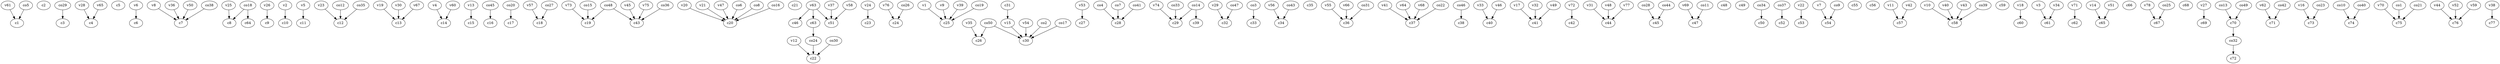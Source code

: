strict digraph  {
c1;
c2;
c3;
c4;
c5;
c6;
c7;
c8;
c9;
c10;
c11;
c12;
c13;
c14;
c15;
c16;
c17;
c18;
c19;
c20;
c21;
c22;
c23;
c24;
c25;
c26;
c27;
c28;
c29;
c30;
c31;
c32;
c33;
c34;
c35;
c36;
c37;
c38;
c39;
c40;
c41;
c42;
c43;
c44;
c45;
c46;
c47;
c48;
c49;
c50;
c51;
c52;
c53;
c54;
c55;
c56;
c57;
c58;
c59;
c60;
c61;
c62;
c63;
c64;
c65;
c66;
c67;
c68;
c69;
c70;
c71;
c72;
c73;
c74;
c75;
c76;
c77;
v1;
v2;
v3;
v4;
v5;
v6;
v7;
v8;
v9;
v10;
v11;
v12;
v13;
v14;
v15;
v16;
v17;
v18;
v19;
v20;
v21;
v22;
v23;
v24;
v25;
v26;
v27;
v28;
v29;
v30;
v31;
v32;
v33;
v34;
v35;
v36;
v37;
v38;
v39;
v40;
v41;
v42;
v43;
v44;
v45;
v46;
v47;
v48;
v49;
v50;
v51;
v52;
v53;
v54;
v55;
v56;
v57;
v58;
v59;
v60;
v61;
v62;
v63;
v64;
v65;
v66;
v67;
v68;
v69;
v70;
v71;
v72;
v73;
v74;
v75;
v76;
v77;
v78;
co1;
co2;
co3;
co4;
co5;
co6;
co7;
co8;
co9;
co10;
co11;
co12;
co13;
co14;
co15;
co16;
co17;
co18;
co19;
co20;
co21;
co22;
co23;
co24;
co25;
co26;
co27;
co28;
co29;
co30;
co31;
co32;
co33;
co34;
co35;
co36;
co37;
co38;
co39;
co40;
co41;
co42;
co43;
co44;
co45;
co46;
co47;
co48;
co49;
co50;
c31 -> v15  [weight=1];
c63 -> co24  [weight=1];
c70 -> co32  [weight=1];
v1 -> c25  [weight=1];
v2 -> c10  [weight=1];
v3 -> c61  [weight=1];
v4 -> c14  [weight=1];
v5 -> c11  [weight=1];
v6 -> c6  [weight=1];
v7 -> c54  [weight=1];
v8 -> c7  [weight=1];
v9 -> c25  [weight=1];
v10 -> c58  [weight=1];
v11 -> c57  [weight=1];
v12 -> c22  [weight=1];
v13 -> c15  [weight=1];
v14 -> c65  [weight=1];
v15 -> c30  [weight=1];
v16 -> c73  [weight=1];
v17 -> c41  [weight=1];
v18 -> c60  [weight=1];
v19 -> c13  [weight=1];
v20 -> c20  [weight=1];
v21 -> c20  [weight=1];
v22 -> c53  [weight=1];
v23 -> c12  [weight=1];
v24 -> c23  [weight=1];
v25 -> c8  [weight=1];
v26 -> c9  [weight=1];
v27 -> c69  [weight=1];
v28 -> c4  [weight=1];
v29 -> c32  [weight=1];
v30 -> c13  [weight=1];
v31 -> c44  [weight=1];
v32 -> c41  [weight=1];
v33 -> c40  [weight=1];
v34 -> c61  [weight=1];
v35 -> c26  [weight=1];
v36 -> c7  [weight=1];
v37 -> c51  [weight=1];
v38 -> c77  [weight=1];
v39 -> c25  [weight=1];
v40 -> c58  [weight=1];
v41 -> c37  [weight=1];
v42 -> c57  [weight=1];
v43 -> c58  [weight=1];
v44 -> c76  [weight=1];
v45 -> c43  [weight=1];
v46 -> c40  [weight=1];
v47 -> c20  [weight=1];
v48 -> c44  [weight=1];
v49 -> c41  [weight=1];
v50 -> c7  [weight=1];
v51 -> c65  [weight=1];
v52 -> c76  [weight=1];
v53 -> c27  [weight=1];
v54 -> c30  [weight=1];
v55 -> c36  [weight=1];
v56 -> c34  [weight=1];
v57 -> c18  [weight=1];
v58 -> c51  [weight=1];
v59 -> c76  [weight=1];
v60 -> c14  [weight=1];
v61 -> c1  [weight=1];
v62 -> c71  [weight=1];
v63 -> c46  [weight=1];
v63 -> c51  [weight=1];
v63 -> c63  [weight=1];
v64 -> c37  [weight=1];
v65 -> c4  [weight=1];
v66 -> c36  [weight=1];
v67 -> c13  [weight=1];
v68 -> c37  [weight=1];
v69 -> c47  [weight=1];
v70 -> c75  [weight=1];
v71 -> c62  [weight=1];
v72 -> c42  [weight=1];
v73 -> c19  [weight=1];
v74 -> c29  [weight=1];
v75 -> c43  [weight=1];
v76 -> c24  [weight=1];
v77 -> c44  [weight=1];
v78 -> c67  [weight=1];
co1 -> c75  [weight=1];
co2 -> c30  [weight=1];
co3 -> c33  [weight=1];
co4 -> c28  [weight=1];
co5 -> c1  [weight=1];
co6 -> c20  [weight=1];
co7 -> c28  [weight=1];
co8 -> c20  [weight=1];
co9 -> c54  [weight=1];
co10 -> c74  [weight=1];
co11 -> c47  [weight=1];
co12 -> c12  [weight=1];
co13 -> c70  [weight=1];
co14 -> c29  [weight=1];
co14 -> c39  [weight=1];
co15 -> c19  [weight=1];
co16 -> c20  [weight=1];
co17 -> c30  [weight=1];
co18 -> c8  [weight=1];
co18 -> c64  [weight=1];
co19 -> c25  [weight=1];
co20 -> c17  [weight=1];
co21 -> c75  [weight=1];
co22 -> c37  [weight=1];
co23 -> c73  [weight=1];
co24 -> c22  [weight=1];
co25 -> c67  [weight=1];
co26 -> c24  [weight=1];
co27 -> c18  [weight=1];
co28 -> c45  [weight=1];
co29 -> c3  [weight=1];
co30 -> c22  [weight=1];
co31 -> c36  [weight=1];
co32 -> c72  [weight=1];
co33 -> c29  [weight=1];
co34 -> c50  [weight=1];
co35 -> c12  [weight=1];
co36 -> c43  [weight=1];
co37 -> c52  [weight=1];
co38 -> c7  [weight=1];
co39 -> c58  [weight=1];
co40 -> c74  [weight=1];
co41 -> c28  [weight=1];
co42 -> c71  [weight=1];
co43 -> c34  [weight=1];
co44 -> c45  [weight=1];
co45 -> c16  [weight=1];
co46 -> c38  [weight=1];
co47 -> c32  [weight=1];
co48 -> c19  [weight=1];
co48 -> c43  [weight=1];
co49 -> c70  [weight=1];
co50 -> c30  [weight=1];
co50 -> c26  [weight=1];
}
